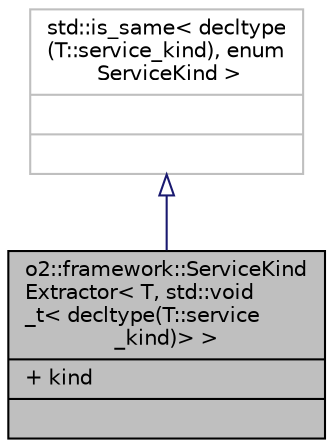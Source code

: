 digraph "o2::framework::ServiceKindExtractor&lt; T, std::void_t&lt; decltype(T::service_kind)&gt; &gt;"
{
 // INTERACTIVE_SVG=YES
  bgcolor="transparent";
  edge [fontname="Helvetica",fontsize="10",labelfontname="Helvetica",labelfontsize="10"];
  node [fontname="Helvetica",fontsize="10",shape=record];
  Node0 [label="{o2::framework::ServiceKind\lExtractor\< T, std::void\l_t\< decltype(T::service\l_kind)\> \>\n|+ kind\l|}",height=0.2,width=0.4,color="black", fillcolor="grey75", style="filled", fontcolor="black"];
  Node1 -> Node0 [dir="back",color="midnightblue",fontsize="10",style="solid",arrowtail="onormal",fontname="Helvetica"];
  Node1 [label="{std::is_same\< decltype\l(T::service_kind), enum\l ServiceKind \>\n||}",height=0.2,width=0.4,color="grey75"];
}
